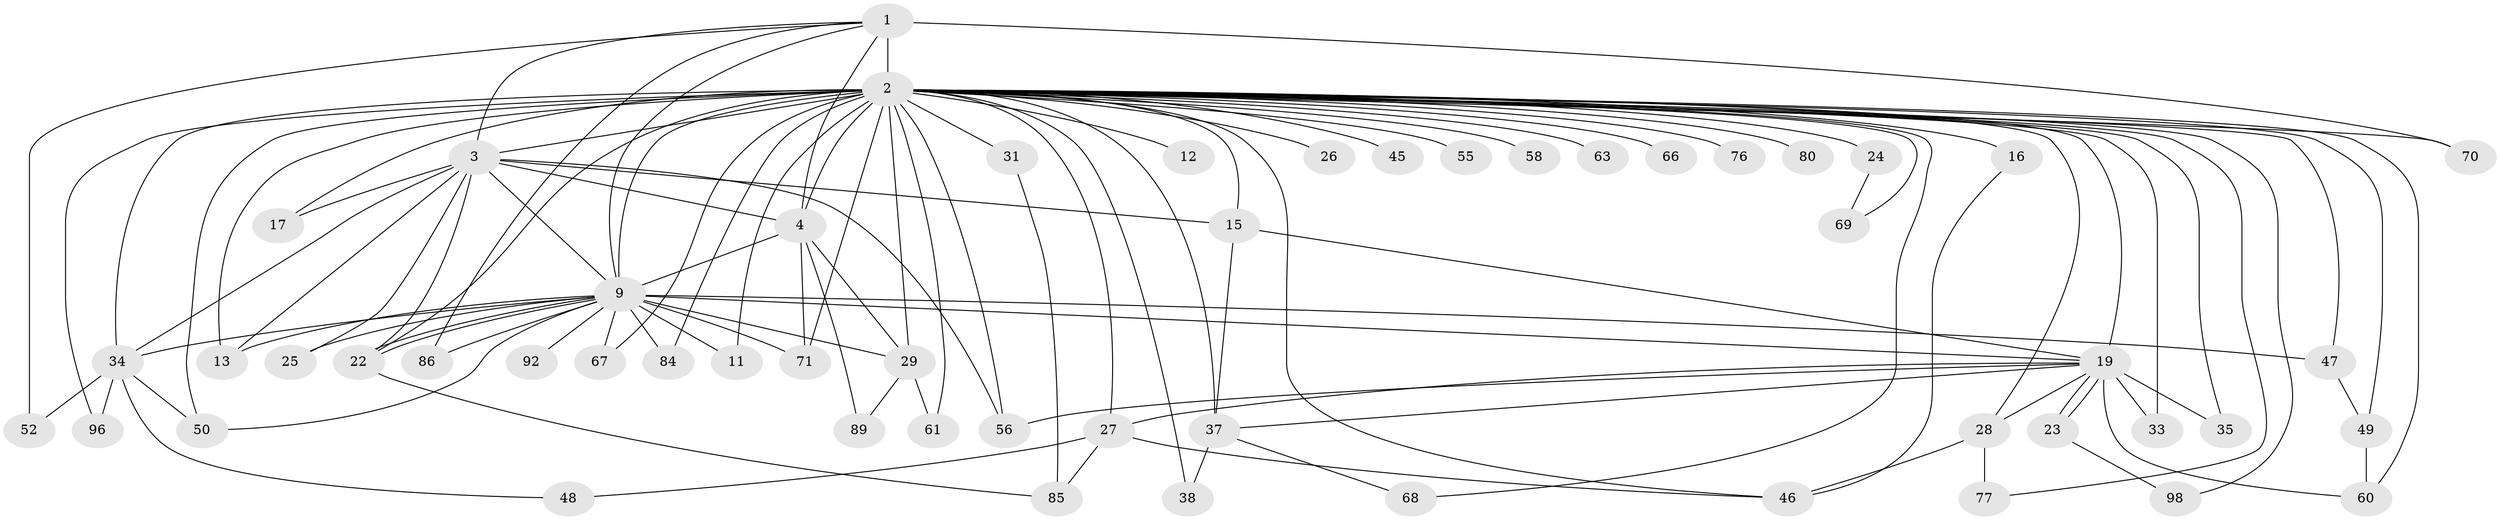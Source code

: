 // original degree distribution, {15: 0.014388489208633094, 25: 0.007194244604316547, 21: 0.007194244604316547, 16: 0.007194244604316547, 20: 0.007194244604316547, 28: 0.014388489208633094, 27: 0.007194244604316547, 39: 0.007194244604316547, 2: 0.539568345323741, 5: 0.03597122302158273, 10: 0.007194244604316547, 4: 0.10071942446043165, 6: 0.03597122302158273, 9: 0.007194244604316547, 3: 0.18705035971223022, 7: 0.014388489208633094}
// Generated by graph-tools (version 1.1) at 2025/17/03/04/25 18:17:43]
// undirected, 55 vertices, 111 edges
graph export_dot {
graph [start="1"]
  node [color=gray90,style=filled];
  1;
  2 [super="+106+139+7+94+30+5+91+6+14+99"];
  3 [super="+79+125+93+101+41"];
  4 [super="+135"];
  9 [super="+32+20+36+87+75"];
  11;
  12;
  13 [super="+51"];
  15 [super="+59"];
  16;
  17;
  19 [super="+39"];
  22 [super="+81"];
  23;
  24;
  25;
  26;
  27 [super="+90"];
  28 [super="+42+54+57"];
  29;
  31 [super="+123"];
  33;
  34 [super="+64"];
  35 [super="+104"];
  37;
  38;
  45 [super="+74"];
  46 [super="+137"];
  47;
  48;
  49;
  50;
  52;
  55;
  56;
  58;
  60;
  61;
  63;
  66;
  67;
  68;
  69;
  70;
  71 [super="+107"];
  76;
  77;
  80;
  84;
  85;
  86;
  89;
  92;
  96;
  98;
  1 -- 2 [weight=8];
  1 -- 3;
  1 -- 4 [weight=2];
  1 -- 9;
  1 -- 52;
  1 -- 70;
  1 -- 86;
  2 -- 3 [weight=8];
  2 -- 4 [weight=7];
  2 -- 9 [weight=19];
  2 -- 11;
  2 -- 12 [weight=2];
  2 -- 17;
  2 -- 19 [weight=6];
  2 -- 28 [weight=3];
  2 -- 31 [weight=4];
  2 -- 33 [weight=3];
  2 -- 56;
  2 -- 35 [weight=2];
  2 -- 38;
  2 -- 45 [weight=3];
  2 -- 77;
  2 -- 15 [weight=2];
  2 -- 60;
  2 -- 84 [weight=2];
  2 -- 13 [weight=3];
  2 -- 24 [weight=2];
  2 -- 27 [weight=2];
  2 -- 29 [weight=2];
  2 -- 46;
  2 -- 49;
  2 -- 50;
  2 -- 55 [weight=2];
  2 -- 58 [weight=2];
  2 -- 66;
  2 -- 67 [weight=2];
  2 -- 68;
  2 -- 69;
  2 -- 70;
  2 -- 71 [weight=2];
  2 -- 76 [weight=2];
  2 -- 80;
  2 -- 96;
  2 -- 16 [weight=3];
  2 -- 26;
  2 -- 34 [weight=3];
  2 -- 98;
  2 -- 47;
  2 -- 61;
  2 -- 63;
  2 -- 37;
  2 -- 22;
  3 -- 4 [weight=2];
  3 -- 9 [weight=2];
  3 -- 15;
  3 -- 17;
  3 -- 25;
  3 -- 34;
  3 -- 56;
  3 -- 13;
  3 -- 22;
  4 -- 9 [weight=2];
  4 -- 29;
  4 -- 89;
  4 -- 71;
  9 -- 11;
  9 -- 13;
  9 -- 22;
  9 -- 22;
  9 -- 25;
  9 -- 47;
  9 -- 50;
  9 -- 86;
  9 -- 92 [weight=2];
  9 -- 29;
  9 -- 19;
  9 -- 34;
  9 -- 84;
  9 -- 67;
  9 -- 71;
  15 -- 19;
  15 -- 37;
  16 -- 46;
  19 -- 23;
  19 -- 23;
  19 -- 28;
  19 -- 33;
  19 -- 27;
  19 -- 35;
  19 -- 37;
  19 -- 56;
  19 -- 60;
  22 -- 85;
  23 -- 98;
  24 -- 69;
  27 -- 46;
  27 -- 48;
  27 -- 85;
  28 -- 77;
  28 -- 46;
  29 -- 61;
  29 -- 89;
  31 -- 85;
  34 -- 48;
  34 -- 52;
  34 -- 96;
  34 -- 50;
  37 -- 38;
  37 -- 68;
  47 -- 49;
  49 -- 60;
}
